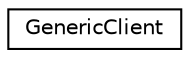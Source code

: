digraph "Graphical Class Hierarchy"
{
 // LATEX_PDF_SIZE
  edge [fontname="Helvetica",fontsize="10",labelfontname="Helvetica",labelfontsize="10"];
  node [fontname="Helvetica",fontsize="10",shape=record];
  rankdir="LR";
  Node0 [label="GenericClient",height=0.2,width=0.4,color="black", fillcolor="white", style="filled",URL="$classgeneric__client_1_1GenericClient.html",tooltip=" "];
}
